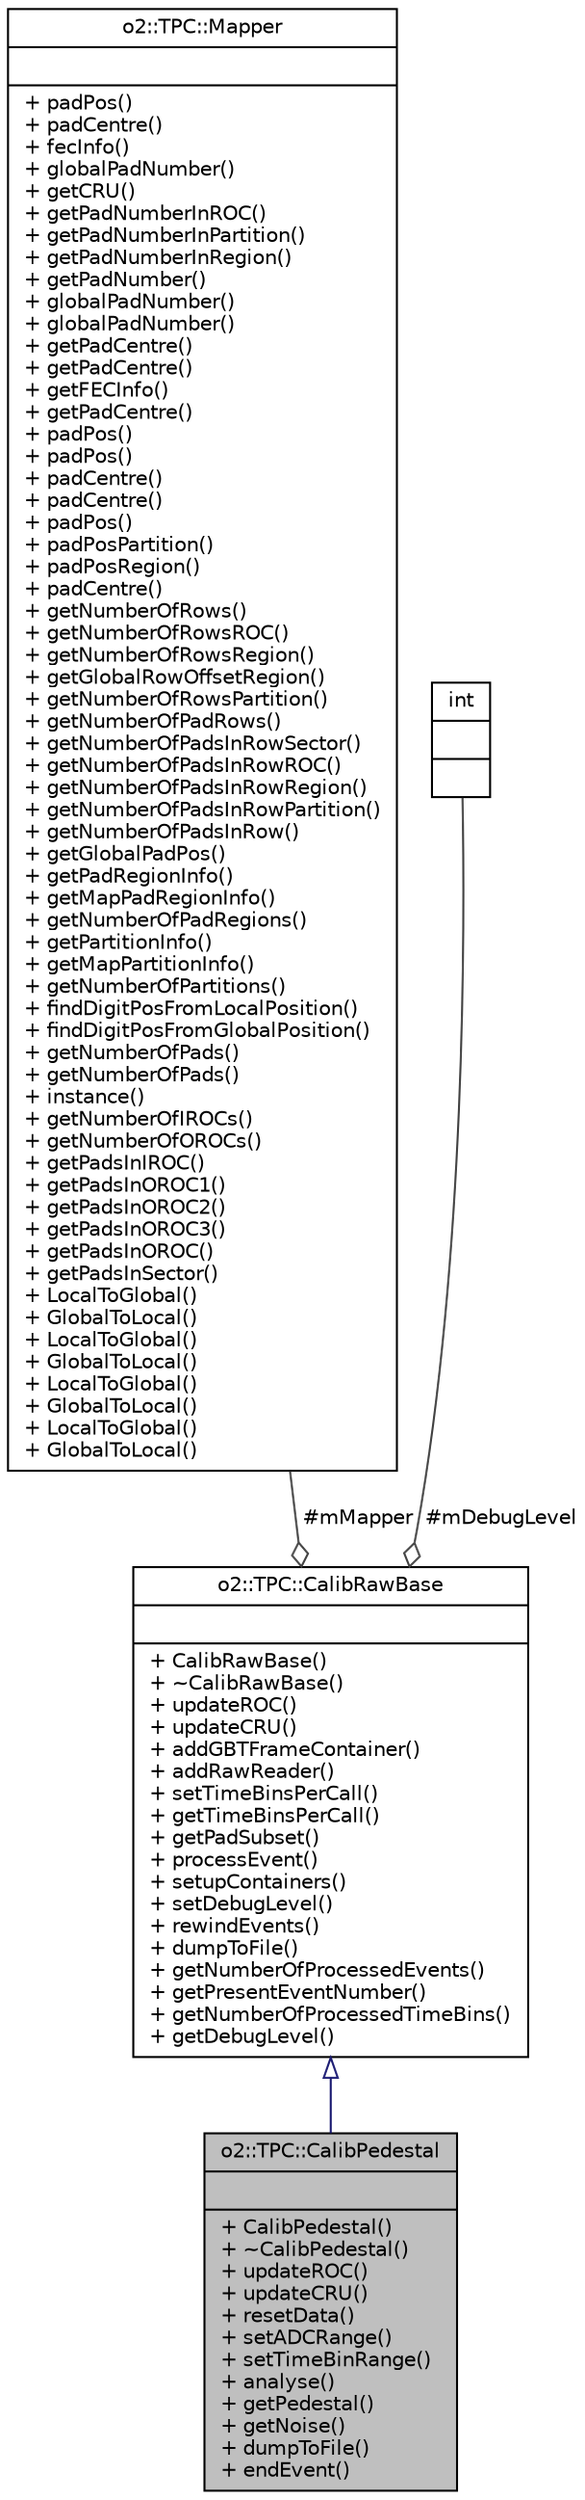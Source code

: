 digraph "o2::TPC::CalibPedestal"
{
 // INTERACTIVE_SVG=YES
  bgcolor="transparent";
  edge [fontname="Helvetica",fontsize="10",labelfontname="Helvetica",labelfontsize="10"];
  node [fontname="Helvetica",fontsize="10",shape=record];
  Node1 [label="{o2::TPC::CalibPedestal\n||+ CalibPedestal()\l+ ~CalibPedestal()\l+ updateROC()\l+ updateCRU()\l+ resetData()\l+ setADCRange()\l+ setTimeBinRange()\l+ analyse()\l+ getPedestal()\l+ getNoise()\l+ dumpToFile()\l+ endEvent()\l}",height=0.2,width=0.4,color="black", fillcolor="grey75", style="filled" fontcolor="black"];
  Node2 -> Node1 [dir="back",color="midnightblue",fontsize="10",style="solid",arrowtail="onormal",fontname="Helvetica"];
  Node2 [label="{o2::TPC::CalibRawBase\n||+ CalibRawBase()\l+ ~CalibRawBase()\l+ updateROC()\l+ updateCRU()\l+ addGBTFrameContainer()\l+ addRawReader()\l+ setTimeBinsPerCall()\l+ getTimeBinsPerCall()\l+ getPadSubset()\l+ processEvent()\l+ setupContainers()\l+ setDebugLevel()\l+ rewindEvents()\l+ dumpToFile()\l+ getNumberOfProcessedEvents()\l+ getPresentEventNumber()\l+ getNumberOfProcessedTimeBins()\l+ getDebugLevel()\l}",height=0.2,width=0.4,color="black",URL="$d7/df3/classo2_1_1TPC_1_1CalibRawBase.html",tooltip="Base class for raw data calibrations. "];
  Node3 -> Node2 [color="grey25",fontsize="10",style="solid",label=" #mMapper" ,arrowhead="odiamond",fontname="Helvetica"];
  Node3 [label="{o2::TPC::Mapper\n||+ padPos()\l+ padCentre()\l+ fecInfo()\l+ globalPadNumber()\l+ getCRU()\l+ getPadNumberInROC()\l+ getPadNumberInPartition()\l+ getPadNumberInRegion()\l+ getPadNumber()\l+ globalPadNumber()\l+ globalPadNumber()\l+ getPadCentre()\l+ getPadCentre()\l+ getFECInfo()\l+ getPadCentre()\l+ padPos()\l+ padPos()\l+ padCentre()\l+ padCentre()\l+ padPos()\l+ padPosPartition()\l+ padPosRegion()\l+ padCentre()\l+ getNumberOfRows()\l+ getNumberOfRowsROC()\l+ getNumberOfRowsRegion()\l+ getGlobalRowOffsetRegion()\l+ getNumberOfRowsPartition()\l+ getNumberOfPadRows()\l+ getNumberOfPadsInRowSector()\l+ getNumberOfPadsInRowROC()\l+ getNumberOfPadsInRowRegion()\l+ getNumberOfPadsInRowPartition()\l+ getNumberOfPadsInRow()\l+ getGlobalPadPos()\l+ getPadRegionInfo()\l+ getMapPadRegionInfo()\l+ getNumberOfPadRegions()\l+ getPartitionInfo()\l+ getMapPartitionInfo()\l+ getNumberOfPartitions()\l+ findDigitPosFromLocalPosition()\l+ findDigitPosFromGlobalPosition()\l+ getNumberOfPads()\l+ getNumberOfPads()\l+ instance()\l+ getNumberOfIROCs()\l+ getNumberOfOROCs()\l+ getPadsInIROC()\l+ getPadsInOROC1()\l+ getPadsInOROC2()\l+ getPadsInOROC3()\l+ getPadsInOROC()\l+ getPadsInSector()\l+ LocalToGlobal()\l+ GlobalToLocal()\l+ LocalToGlobal()\l+ GlobalToLocal()\l+ LocalToGlobal()\l+ GlobalToLocal()\l+ LocalToGlobal()\l+ GlobalToLocal()\l}",height=0.2,width=0.4,color="black",URL="$da/dd7/classo2_1_1TPC_1_1Mapper.html"];
  Node4 -> Node2 [color="grey25",fontsize="10",style="solid",label=" #mDebugLevel" ,arrowhead="odiamond",fontname="Helvetica"];
  Node4 [label="{int\n||}",height=0.2,width=0.4,color="black",URL="$d1/da0/classint.html"];
}
